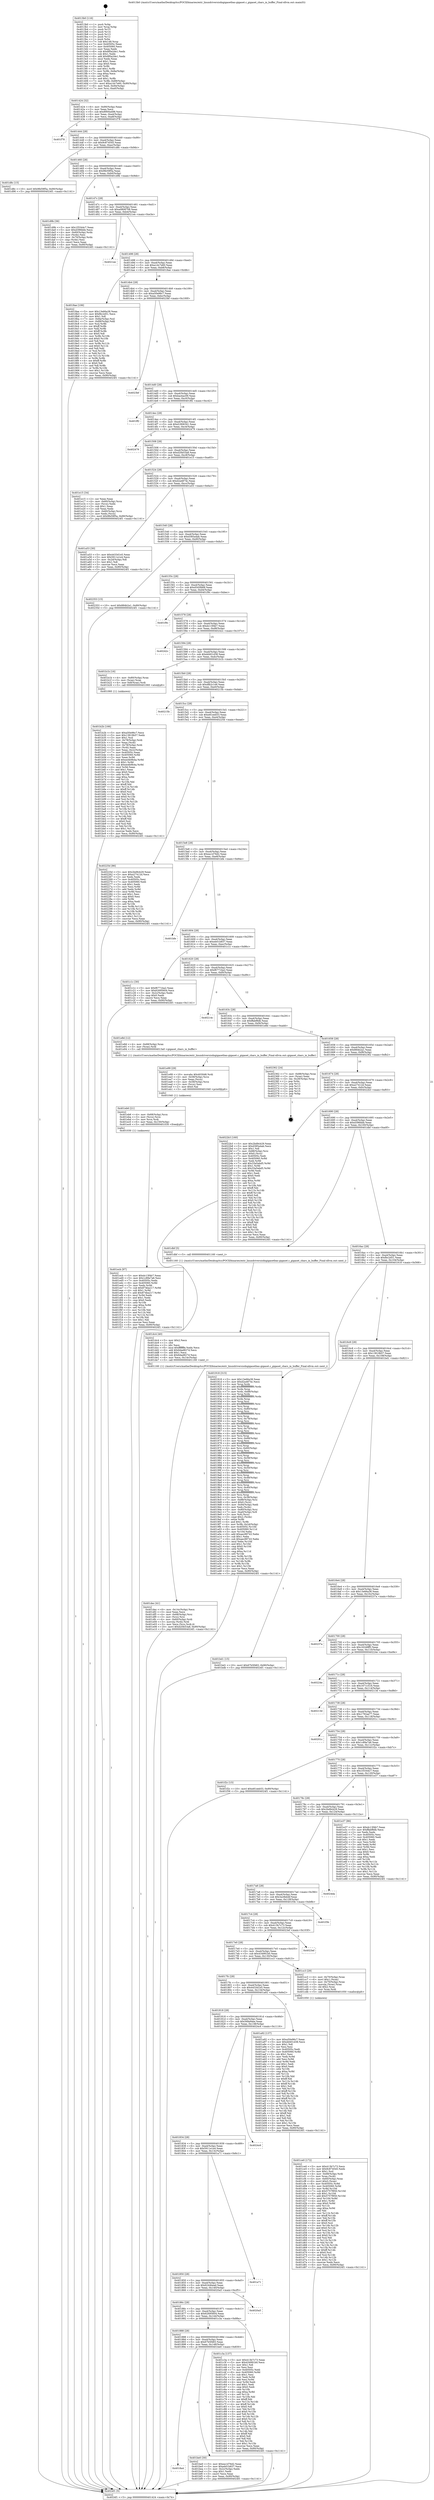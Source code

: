 digraph "0x4013b0" {
  label = "0x4013b0 (/mnt/c/Users/mathe/Desktop/tcc/POCII/binaries/extr_linuxdriversisdngigasetbas-gigaset.c_gigaset_chars_in_buffer_Final-ollvm.out::main(0))"
  labelloc = "t"
  node[shape=record]

  Entry [label="",width=0.3,height=0.3,shape=circle,fillcolor=black,style=filled]
  "0x401424" [label="{
     0x401424 [32]\l
     | [instrs]\l
     &nbsp;&nbsp;0x401424 \<+6\>: mov -0x90(%rbp),%eax\l
     &nbsp;&nbsp;0x40142a \<+2\>: mov %eax,%ecx\l
     &nbsp;&nbsp;0x40142c \<+6\>: sub $0x8900a498,%ecx\l
     &nbsp;&nbsp;0x401432 \<+6\>: mov %eax,-0xa4(%rbp)\l
     &nbsp;&nbsp;0x401438 \<+6\>: mov %ecx,-0xa8(%rbp)\l
     &nbsp;&nbsp;0x40143e \<+6\>: je 0000000000401f78 \<main+0xbc8\>\l
  }"]
  "0x401f78" [label="{
     0x401f78\l
  }", style=dashed]
  "0x401444" [label="{
     0x401444 [28]\l
     | [instrs]\l
     &nbsp;&nbsp;0x401444 \<+5\>: jmp 0000000000401449 \<main+0x99\>\l
     &nbsp;&nbsp;0x401449 \<+6\>: mov -0xa4(%rbp),%eax\l
     &nbsp;&nbsp;0x40144f \<+5\>: sub $0x9c874545,%eax\l
     &nbsp;&nbsp;0x401454 \<+6\>: mov %eax,-0xac(%rbp)\l
     &nbsp;&nbsp;0x40145a \<+6\>: je 0000000000401d8c \<main+0x9dc\>\l
  }"]
  Exit [label="",width=0.3,height=0.3,shape=circle,fillcolor=black,style=filled,peripheries=2]
  "0x401d8c" [label="{
     0x401d8c [15]\l
     | [instrs]\l
     &nbsp;&nbsp;0x401d8c \<+10\>: movl $0x9fe59f5a,-0x90(%rbp)\l
     &nbsp;&nbsp;0x401d96 \<+5\>: jmp 00000000004024f1 \<main+0x1141\>\l
  }"]
  "0x401460" [label="{
     0x401460 [28]\l
     | [instrs]\l
     &nbsp;&nbsp;0x401460 \<+5\>: jmp 0000000000401465 \<main+0xb5\>\l
     &nbsp;&nbsp;0x401465 \<+6\>: mov -0xa4(%rbp),%eax\l
     &nbsp;&nbsp;0x40146b \<+5\>: sub $0x9fe59f5a,%eax\l
     &nbsp;&nbsp;0x401470 \<+6\>: mov %eax,-0xb0(%rbp)\l
     &nbsp;&nbsp;0x401476 \<+6\>: je 0000000000401d9b \<main+0x9eb\>\l
  }"]
  "0x401ecb" [label="{
     0x401ecb [97]\l
     | [instrs]\l
     &nbsp;&nbsp;0x401ecb \<+5\>: mov $0xdc13f4b7,%eax\l
     &nbsp;&nbsp;0x401ed0 \<+5\>: mov $0x1c89a7a6,%esi\l
     &nbsp;&nbsp;0x401ed5 \<+7\>: mov 0x40505c,%edx\l
     &nbsp;&nbsp;0x401edc \<+8\>: mov 0x405060,%r8d\l
     &nbsp;&nbsp;0x401ee4 \<+3\>: mov %edx,%r9d\l
     &nbsp;&nbsp;0x401ee7 \<+7\>: sub $0x874ba217,%r9d\l
     &nbsp;&nbsp;0x401eee \<+4\>: sub $0x1,%r9d\l
     &nbsp;&nbsp;0x401ef2 \<+7\>: add $0x874ba217,%r9d\l
     &nbsp;&nbsp;0x401ef9 \<+4\>: imul %r9d,%edx\l
     &nbsp;&nbsp;0x401efd \<+3\>: and $0x1,%edx\l
     &nbsp;&nbsp;0x401f00 \<+3\>: cmp $0x0,%edx\l
     &nbsp;&nbsp;0x401f03 \<+4\>: sete %r10b\l
     &nbsp;&nbsp;0x401f07 \<+4\>: cmp $0xa,%r8d\l
     &nbsp;&nbsp;0x401f0b \<+4\>: setl %r11b\l
     &nbsp;&nbsp;0x401f0f \<+3\>: mov %r10b,%bl\l
     &nbsp;&nbsp;0x401f12 \<+3\>: and %r11b,%bl\l
     &nbsp;&nbsp;0x401f15 \<+3\>: xor %r11b,%r10b\l
     &nbsp;&nbsp;0x401f18 \<+3\>: or %r10b,%bl\l
     &nbsp;&nbsp;0x401f1b \<+3\>: test $0x1,%bl\l
     &nbsp;&nbsp;0x401f1e \<+3\>: cmovne %esi,%eax\l
     &nbsp;&nbsp;0x401f21 \<+6\>: mov %eax,-0x90(%rbp)\l
     &nbsp;&nbsp;0x401f27 \<+5\>: jmp 00000000004024f1 \<main+0x1141\>\l
  }"]
  "0x401d9b" [label="{
     0x401d9b [36]\l
     | [instrs]\l
     &nbsp;&nbsp;0x401d9b \<+5\>: mov $0x1f3344c7,%eax\l
     &nbsp;&nbsp;0x401da0 \<+5\>: mov $0xd396bbb,%ecx\l
     &nbsp;&nbsp;0x401da5 \<+4\>: mov -0x60(%rbp),%rdx\l
     &nbsp;&nbsp;0x401da9 \<+2\>: mov (%rdx),%esi\l
     &nbsp;&nbsp;0x401dab \<+4\>: mov -0x70(%rbp),%rdx\l
     &nbsp;&nbsp;0x401daf \<+2\>: cmp (%rdx),%esi\l
     &nbsp;&nbsp;0x401db1 \<+3\>: cmovl %ecx,%eax\l
     &nbsp;&nbsp;0x401db4 \<+6\>: mov %eax,-0x90(%rbp)\l
     &nbsp;&nbsp;0x401dba \<+5\>: jmp 00000000004024f1 \<main+0x1141\>\l
  }"]
  "0x40147c" [label="{
     0x40147c [28]\l
     | [instrs]\l
     &nbsp;&nbsp;0x40147c \<+5\>: jmp 0000000000401481 \<main+0xd1\>\l
     &nbsp;&nbsp;0x401481 \<+6\>: mov -0xa4(%rbp),%eax\l
     &nbsp;&nbsp;0x401487 \<+5\>: sub $0xa0808708,%eax\l
     &nbsp;&nbsp;0x40148c \<+6\>: mov %eax,-0xb4(%rbp)\l
     &nbsp;&nbsp;0x401492 \<+6\>: je 00000000004021ee \<main+0xe3e\>\l
  }"]
  "0x401eb6" [label="{
     0x401eb6 [21]\l
     | [instrs]\l
     &nbsp;&nbsp;0x401eb6 \<+4\>: mov -0x68(%rbp),%rcx\l
     &nbsp;&nbsp;0x401eba \<+3\>: mov (%rcx),%rcx\l
     &nbsp;&nbsp;0x401ebd \<+3\>: mov %rcx,%rdi\l
     &nbsp;&nbsp;0x401ec0 \<+6\>: mov %eax,-0x150(%rbp)\l
     &nbsp;&nbsp;0x401ec6 \<+5\>: call 0000000000401030 \<free@plt\>\l
     | [calls]\l
     &nbsp;&nbsp;0x401030 \{1\} (unknown)\l
  }"]
  "0x4021ee" [label="{
     0x4021ee\l
  }", style=dashed]
  "0x401498" [label="{
     0x401498 [28]\l
     | [instrs]\l
     &nbsp;&nbsp;0x401498 \<+5\>: jmp 000000000040149d \<main+0xed\>\l
     &nbsp;&nbsp;0x40149d \<+6\>: mov -0xa4(%rbp),%eax\l
     &nbsp;&nbsp;0x4014a3 \<+5\>: sub $0xa1dc7e60,%eax\l
     &nbsp;&nbsp;0x4014a8 \<+6\>: mov %eax,-0xb8(%rbp)\l
     &nbsp;&nbsp;0x4014ae \<+6\>: je 00000000004018ae \<main+0x4fe\>\l
  }"]
  "0x401e99" [label="{
     0x401e99 [29]\l
     | [instrs]\l
     &nbsp;&nbsp;0x401e99 \<+10\>: movabs $0x4030d6,%rdi\l
     &nbsp;&nbsp;0x401ea3 \<+4\>: mov -0x58(%rbp),%rcx\l
     &nbsp;&nbsp;0x401ea7 \<+2\>: mov %eax,(%rcx)\l
     &nbsp;&nbsp;0x401ea9 \<+4\>: mov -0x58(%rbp),%rcx\l
     &nbsp;&nbsp;0x401ead \<+2\>: mov (%rcx),%esi\l
     &nbsp;&nbsp;0x401eaf \<+2\>: mov $0x0,%al\l
     &nbsp;&nbsp;0x401eb1 \<+5\>: call 0000000000401040 \<printf@plt\>\l
     | [calls]\l
     &nbsp;&nbsp;0x401040 \{1\} (unknown)\l
  }"]
  "0x4018ae" [label="{
     0x4018ae [106]\l
     | [instrs]\l
     &nbsp;&nbsp;0x4018ae \<+5\>: mov $0x13e66a38,%eax\l
     &nbsp;&nbsp;0x4018b3 \<+5\>: mov $0xfbc2d51,%ecx\l
     &nbsp;&nbsp;0x4018b8 \<+2\>: mov $0x1,%dl\l
     &nbsp;&nbsp;0x4018ba \<+7\>: mov -0x8a(%rbp),%sil\l
     &nbsp;&nbsp;0x4018c1 \<+7\>: mov -0x89(%rbp),%dil\l
     &nbsp;&nbsp;0x4018c8 \<+3\>: mov %sil,%r8b\l
     &nbsp;&nbsp;0x4018cb \<+4\>: xor $0xff,%r8b\l
     &nbsp;&nbsp;0x4018cf \<+3\>: mov %dil,%r9b\l
     &nbsp;&nbsp;0x4018d2 \<+4\>: xor $0xff,%r9b\l
     &nbsp;&nbsp;0x4018d6 \<+3\>: xor $0x0,%dl\l
     &nbsp;&nbsp;0x4018d9 \<+3\>: mov %r8b,%r10b\l
     &nbsp;&nbsp;0x4018dc \<+4\>: and $0x0,%r10b\l
     &nbsp;&nbsp;0x4018e0 \<+3\>: and %dl,%sil\l
     &nbsp;&nbsp;0x4018e3 \<+3\>: mov %r9b,%r11b\l
     &nbsp;&nbsp;0x4018e6 \<+4\>: and $0x0,%r11b\l
     &nbsp;&nbsp;0x4018ea \<+3\>: and %dl,%dil\l
     &nbsp;&nbsp;0x4018ed \<+3\>: or %sil,%r10b\l
     &nbsp;&nbsp;0x4018f0 \<+3\>: or %dil,%r11b\l
     &nbsp;&nbsp;0x4018f3 \<+3\>: xor %r11b,%r10b\l
     &nbsp;&nbsp;0x4018f6 \<+3\>: or %r9b,%r8b\l
     &nbsp;&nbsp;0x4018f9 \<+4\>: xor $0xff,%r8b\l
     &nbsp;&nbsp;0x4018fd \<+3\>: or $0x0,%dl\l
     &nbsp;&nbsp;0x401900 \<+3\>: and %dl,%r8b\l
     &nbsp;&nbsp;0x401903 \<+3\>: or %r8b,%r10b\l
     &nbsp;&nbsp;0x401906 \<+4\>: test $0x1,%r10b\l
     &nbsp;&nbsp;0x40190a \<+3\>: cmovne %ecx,%eax\l
     &nbsp;&nbsp;0x40190d \<+6\>: mov %eax,-0x90(%rbp)\l
     &nbsp;&nbsp;0x401913 \<+5\>: jmp 00000000004024f1 \<main+0x1141\>\l
  }"]
  "0x4014b4" [label="{
     0x4014b4 [28]\l
     | [instrs]\l
     &nbsp;&nbsp;0x4014b4 \<+5\>: jmp 00000000004014b9 \<main+0x109\>\l
     &nbsp;&nbsp;0x4014b9 \<+6\>: mov -0xa4(%rbp),%eax\l
     &nbsp;&nbsp;0x4014bf \<+5\>: sub $0xa50e96c7,%eax\l
     &nbsp;&nbsp;0x4014c4 \<+6\>: mov %eax,-0xbc(%rbp)\l
     &nbsp;&nbsp;0x4014ca \<+6\>: je 00000000004023bf \<main+0x100f\>\l
  }"]
  "0x4024f1" [label="{
     0x4024f1 [5]\l
     | [instrs]\l
     &nbsp;&nbsp;0x4024f1 \<+5\>: jmp 0000000000401424 \<main+0x74\>\l
  }"]
  "0x4013b0" [label="{
     0x4013b0 [116]\l
     | [instrs]\l
     &nbsp;&nbsp;0x4013b0 \<+1\>: push %rbp\l
     &nbsp;&nbsp;0x4013b1 \<+3\>: mov %rsp,%rbp\l
     &nbsp;&nbsp;0x4013b4 \<+2\>: push %r15\l
     &nbsp;&nbsp;0x4013b6 \<+2\>: push %r14\l
     &nbsp;&nbsp;0x4013b8 \<+2\>: push %r13\l
     &nbsp;&nbsp;0x4013ba \<+2\>: push %r12\l
     &nbsp;&nbsp;0x4013bc \<+1\>: push %rbx\l
     &nbsp;&nbsp;0x4013bd \<+7\>: sub $0x148,%rsp\l
     &nbsp;&nbsp;0x4013c4 \<+7\>: mov 0x40505c,%eax\l
     &nbsp;&nbsp;0x4013cb \<+7\>: mov 0x405060,%ecx\l
     &nbsp;&nbsp;0x4013d2 \<+2\>: mov %eax,%edx\l
     &nbsp;&nbsp;0x4013d4 \<+6\>: sub $0x8f0a2de1,%edx\l
     &nbsp;&nbsp;0x4013da \<+3\>: sub $0x1,%edx\l
     &nbsp;&nbsp;0x4013dd \<+6\>: add $0x8f0a2de1,%edx\l
     &nbsp;&nbsp;0x4013e3 \<+3\>: imul %edx,%eax\l
     &nbsp;&nbsp;0x4013e6 \<+3\>: and $0x1,%eax\l
     &nbsp;&nbsp;0x4013e9 \<+3\>: cmp $0x0,%eax\l
     &nbsp;&nbsp;0x4013ec \<+4\>: sete %r8b\l
     &nbsp;&nbsp;0x4013f0 \<+4\>: and $0x1,%r8b\l
     &nbsp;&nbsp;0x4013f4 \<+7\>: mov %r8b,-0x8a(%rbp)\l
     &nbsp;&nbsp;0x4013fb \<+3\>: cmp $0xa,%ecx\l
     &nbsp;&nbsp;0x4013fe \<+4\>: setl %r8b\l
     &nbsp;&nbsp;0x401402 \<+4\>: and $0x1,%r8b\l
     &nbsp;&nbsp;0x401406 \<+7\>: mov %r8b,-0x89(%rbp)\l
     &nbsp;&nbsp;0x40140d \<+10\>: movl $0xa1dc7e60,-0x90(%rbp)\l
     &nbsp;&nbsp;0x401417 \<+6\>: mov %edi,-0x94(%rbp)\l
     &nbsp;&nbsp;0x40141d \<+7\>: mov %rsi,-0xa0(%rbp)\l
  }"]
  "0x401dec" [label="{
     0x401dec [41]\l
     | [instrs]\l
     &nbsp;&nbsp;0x401dec \<+6\>: mov -0x14c(%rbp),%ecx\l
     &nbsp;&nbsp;0x401df2 \<+3\>: imul %eax,%ecx\l
     &nbsp;&nbsp;0x401df5 \<+4\>: mov -0x68(%rbp),%rsi\l
     &nbsp;&nbsp;0x401df9 \<+3\>: mov (%rsi),%rsi\l
     &nbsp;&nbsp;0x401dfc \<+4\>: mov -0x60(%rbp),%rdi\l
     &nbsp;&nbsp;0x401e00 \<+3\>: movslq (%rdi),%rdi\l
     &nbsp;&nbsp;0x401e03 \<+3\>: mov %ecx,(%rsi,%rdi,4)\l
     &nbsp;&nbsp;0x401e06 \<+10\>: movl $0xd20b53a8,-0x90(%rbp)\l
     &nbsp;&nbsp;0x401e10 \<+5\>: jmp 00000000004024f1 \<main+0x1141\>\l
  }"]
  "0x4023bf" [label="{
     0x4023bf\l
  }", style=dashed]
  "0x4014d0" [label="{
     0x4014d0 [28]\l
     | [instrs]\l
     &nbsp;&nbsp;0x4014d0 \<+5\>: jmp 00000000004014d5 \<main+0x125\>\l
     &nbsp;&nbsp;0x4014d5 \<+6\>: mov -0xa4(%rbp),%eax\l
     &nbsp;&nbsp;0x4014db \<+5\>: sub $0xbacbac09,%eax\l
     &nbsp;&nbsp;0x4014e0 \<+6\>: mov %eax,-0xc0(%rbp)\l
     &nbsp;&nbsp;0x4014e6 \<+6\>: je 0000000000401ff2 \<main+0xc42\>\l
  }"]
  "0x401dc4" [label="{
     0x401dc4 [40]\l
     | [instrs]\l
     &nbsp;&nbsp;0x401dc4 \<+5\>: mov $0x2,%ecx\l
     &nbsp;&nbsp;0x401dc9 \<+1\>: cltd\l
     &nbsp;&nbsp;0x401dca \<+2\>: idiv %ecx\l
     &nbsp;&nbsp;0x401dcc \<+6\>: imul $0xfffffffe,%edx,%ecx\l
     &nbsp;&nbsp;0x401dd2 \<+6\>: add $0x6dad827d,%ecx\l
     &nbsp;&nbsp;0x401dd8 \<+3\>: add $0x1,%ecx\l
     &nbsp;&nbsp;0x401ddb \<+6\>: sub $0x6dad827d,%ecx\l
     &nbsp;&nbsp;0x401de1 \<+6\>: mov %ecx,-0x14c(%rbp)\l
     &nbsp;&nbsp;0x401de7 \<+5\>: call 0000000000401160 \<next_i\>\l
     | [calls]\l
     &nbsp;&nbsp;0x401160 \{1\} (/mnt/c/Users/mathe/Desktop/tcc/POCII/binaries/extr_linuxdriversisdngigasetbas-gigaset.c_gigaset_chars_in_buffer_Final-ollvm.out::next_i)\l
  }"]
  "0x401ff2" [label="{
     0x401ff2\l
  }", style=dashed]
  "0x4014ec" [label="{
     0x4014ec [28]\l
     | [instrs]\l
     &nbsp;&nbsp;0x4014ec \<+5\>: jmp 00000000004014f1 \<main+0x141\>\l
     &nbsp;&nbsp;0x4014f1 \<+6\>: mov -0xa4(%rbp),%eax\l
     &nbsp;&nbsp;0x4014f7 \<+5\>: sub $0xd1806341,%eax\l
     &nbsp;&nbsp;0x4014fc \<+6\>: mov %eax,-0xc4(%rbp)\l
     &nbsp;&nbsp;0x401502 \<+6\>: je 0000000000402479 \<main+0x10c9\>\l
  }"]
  "0x401ce0" [label="{
     0x401ce0 [172]\l
     | [instrs]\l
     &nbsp;&nbsp;0x401ce0 \<+5\>: mov $0x413b7c73,%ecx\l
     &nbsp;&nbsp;0x401ce5 \<+5\>: mov $0x9c874545,%edx\l
     &nbsp;&nbsp;0x401cea \<+3\>: mov $0x1,%sil\l
     &nbsp;&nbsp;0x401ced \<+4\>: mov -0x68(%rbp),%rdi\l
     &nbsp;&nbsp;0x401cf1 \<+3\>: mov %rax,(%rdi)\l
     &nbsp;&nbsp;0x401cf4 \<+4\>: mov -0x60(%rbp),%rax\l
     &nbsp;&nbsp;0x401cf8 \<+6\>: movl $0x0,(%rax)\l
     &nbsp;&nbsp;0x401cfe \<+8\>: mov 0x40505c,%r8d\l
     &nbsp;&nbsp;0x401d06 \<+8\>: mov 0x405060,%r9d\l
     &nbsp;&nbsp;0x401d0e \<+3\>: mov %r8d,%r10d\l
     &nbsp;&nbsp;0x401d11 \<+7\>: sub $0x5757f950,%r10d\l
     &nbsp;&nbsp;0x401d18 \<+4\>: sub $0x1,%r10d\l
     &nbsp;&nbsp;0x401d1c \<+7\>: add $0x5757f950,%r10d\l
     &nbsp;&nbsp;0x401d23 \<+4\>: imul %r10d,%r8d\l
     &nbsp;&nbsp;0x401d27 \<+4\>: and $0x1,%r8d\l
     &nbsp;&nbsp;0x401d2b \<+4\>: cmp $0x0,%r8d\l
     &nbsp;&nbsp;0x401d2f \<+4\>: sete %r11b\l
     &nbsp;&nbsp;0x401d33 \<+4\>: cmp $0xa,%r9d\l
     &nbsp;&nbsp;0x401d37 \<+3\>: setl %bl\l
     &nbsp;&nbsp;0x401d3a \<+3\>: mov %r11b,%r14b\l
     &nbsp;&nbsp;0x401d3d \<+4\>: xor $0xff,%r14b\l
     &nbsp;&nbsp;0x401d41 \<+3\>: mov %bl,%r15b\l
     &nbsp;&nbsp;0x401d44 \<+4\>: xor $0xff,%r15b\l
     &nbsp;&nbsp;0x401d48 \<+4\>: xor $0x0,%sil\l
     &nbsp;&nbsp;0x401d4c \<+3\>: mov %r14b,%r12b\l
     &nbsp;&nbsp;0x401d4f \<+4\>: and $0x0,%r12b\l
     &nbsp;&nbsp;0x401d53 \<+3\>: and %sil,%r11b\l
     &nbsp;&nbsp;0x401d56 \<+3\>: mov %r15b,%r13b\l
     &nbsp;&nbsp;0x401d59 \<+4\>: and $0x0,%r13b\l
     &nbsp;&nbsp;0x401d5d \<+3\>: and %sil,%bl\l
     &nbsp;&nbsp;0x401d60 \<+3\>: or %r11b,%r12b\l
     &nbsp;&nbsp;0x401d63 \<+3\>: or %bl,%r13b\l
     &nbsp;&nbsp;0x401d66 \<+3\>: xor %r13b,%r12b\l
     &nbsp;&nbsp;0x401d69 \<+3\>: or %r15b,%r14b\l
     &nbsp;&nbsp;0x401d6c \<+4\>: xor $0xff,%r14b\l
     &nbsp;&nbsp;0x401d70 \<+4\>: or $0x0,%sil\l
     &nbsp;&nbsp;0x401d74 \<+3\>: and %sil,%r14b\l
     &nbsp;&nbsp;0x401d77 \<+3\>: or %r14b,%r12b\l
     &nbsp;&nbsp;0x401d7a \<+4\>: test $0x1,%r12b\l
     &nbsp;&nbsp;0x401d7e \<+3\>: cmovne %edx,%ecx\l
     &nbsp;&nbsp;0x401d81 \<+6\>: mov %ecx,-0x90(%rbp)\l
     &nbsp;&nbsp;0x401d87 \<+5\>: jmp 00000000004024f1 \<main+0x1141\>\l
  }"]
  "0x402479" [label="{
     0x402479\l
  }", style=dashed]
  "0x401508" [label="{
     0x401508 [28]\l
     | [instrs]\l
     &nbsp;&nbsp;0x401508 \<+5\>: jmp 000000000040150d \<main+0x15d\>\l
     &nbsp;&nbsp;0x40150d \<+6\>: mov -0xa4(%rbp),%eax\l
     &nbsp;&nbsp;0x401513 \<+5\>: sub $0xd20b53a8,%eax\l
     &nbsp;&nbsp;0x401518 \<+6\>: mov %eax,-0xc8(%rbp)\l
     &nbsp;&nbsp;0x40151e \<+6\>: je 0000000000401e15 \<main+0xa65\>\l
  }"]
  "0x4018a4" [label="{
     0x4018a4\l
  }", style=dashed]
  "0x401e15" [label="{
     0x401e15 [34]\l
     | [instrs]\l
     &nbsp;&nbsp;0x401e15 \<+2\>: xor %eax,%eax\l
     &nbsp;&nbsp;0x401e17 \<+4\>: mov -0x60(%rbp),%rcx\l
     &nbsp;&nbsp;0x401e1b \<+2\>: mov (%rcx),%edx\l
     &nbsp;&nbsp;0x401e1d \<+3\>: sub $0x1,%eax\l
     &nbsp;&nbsp;0x401e20 \<+2\>: sub %eax,%edx\l
     &nbsp;&nbsp;0x401e22 \<+4\>: mov -0x60(%rbp),%rcx\l
     &nbsp;&nbsp;0x401e26 \<+2\>: mov %edx,(%rcx)\l
     &nbsp;&nbsp;0x401e28 \<+10\>: movl $0x9fe59f5a,-0x90(%rbp)\l
     &nbsp;&nbsp;0x401e32 \<+5\>: jmp 00000000004024f1 \<main+0x1141\>\l
  }"]
  "0x401524" [label="{
     0x401524 [28]\l
     | [instrs]\l
     &nbsp;&nbsp;0x401524 \<+5\>: jmp 0000000000401529 \<main+0x179\>\l
     &nbsp;&nbsp;0x401529 \<+6\>: mov -0xa4(%rbp),%eax\l
     &nbsp;&nbsp;0x40152f \<+5\>: sub $0xd2a4874c,%eax\l
     &nbsp;&nbsp;0x401534 \<+6\>: mov %eax,-0xcc(%rbp)\l
     &nbsp;&nbsp;0x40153a \<+6\>: je 0000000000401a53 \<main+0x6a3\>\l
  }"]
  "0x401be0" [label="{
     0x401be0 [30]\l
     | [instrs]\l
     &nbsp;&nbsp;0x401be0 \<+5\>: mov $0xea1d76d2,%eax\l
     &nbsp;&nbsp;0x401be5 \<+5\>: mov $0xeb01b837,%ecx\l
     &nbsp;&nbsp;0x401bea \<+3\>: mov -0x2c(%rbp),%edx\l
     &nbsp;&nbsp;0x401bed \<+3\>: cmp $0x1,%edx\l
     &nbsp;&nbsp;0x401bf0 \<+3\>: cmovl %ecx,%eax\l
     &nbsp;&nbsp;0x401bf3 \<+6\>: mov %eax,-0x90(%rbp)\l
     &nbsp;&nbsp;0x401bf9 \<+5\>: jmp 00000000004024f1 \<main+0x1141\>\l
  }"]
  "0x401a53" [label="{
     0x401a53 [30]\l
     | [instrs]\l
     &nbsp;&nbsp;0x401a53 \<+5\>: mov $0x4433d1e5,%eax\l
     &nbsp;&nbsp;0x401a58 \<+5\>: mov $0x5911e1e4,%ecx\l
     &nbsp;&nbsp;0x401a5d \<+3\>: mov -0x2d(%rbp),%dl\l
     &nbsp;&nbsp;0x401a60 \<+3\>: test $0x1,%dl\l
     &nbsp;&nbsp;0x401a63 \<+3\>: cmovne %ecx,%eax\l
     &nbsp;&nbsp;0x401a66 \<+6\>: mov %eax,-0x90(%rbp)\l
     &nbsp;&nbsp;0x401a6c \<+5\>: jmp 00000000004024f1 \<main+0x1141\>\l
  }"]
  "0x401540" [label="{
     0x401540 [28]\l
     | [instrs]\l
     &nbsp;&nbsp;0x401540 \<+5\>: jmp 0000000000401545 \<main+0x195\>\l
     &nbsp;&nbsp;0x401545 \<+6\>: mov -0xa4(%rbp),%eax\l
     &nbsp;&nbsp;0x40154b \<+5\>: sub $0xd385a4ab,%eax\l
     &nbsp;&nbsp;0x401550 \<+6\>: mov %eax,-0xd0(%rbp)\l
     &nbsp;&nbsp;0x401556 \<+6\>: je 0000000000402353 \<main+0xfa3\>\l
  }"]
  "0x401888" [label="{
     0x401888 [28]\l
     | [instrs]\l
     &nbsp;&nbsp;0x401888 \<+5\>: jmp 000000000040188d \<main+0x4dd\>\l
     &nbsp;&nbsp;0x40188d \<+6\>: mov -0xa4(%rbp),%eax\l
     &nbsp;&nbsp;0x401893 \<+5\>: sub $0x67b5f483,%eax\l
     &nbsp;&nbsp;0x401898 \<+6\>: mov %eax,-0x148(%rbp)\l
     &nbsp;&nbsp;0x40189e \<+6\>: je 0000000000401be0 \<main+0x830\>\l
  }"]
  "0x402353" [label="{
     0x402353 [15]\l
     | [instrs]\l
     &nbsp;&nbsp;0x402353 \<+10\>: movl $0x884b2a1,-0x90(%rbp)\l
     &nbsp;&nbsp;0x40235d \<+5\>: jmp 00000000004024f1 \<main+0x1141\>\l
  }"]
  "0x40155c" [label="{
     0x40155c [28]\l
     | [instrs]\l
     &nbsp;&nbsp;0x40155c \<+5\>: jmp 0000000000401561 \<main+0x1b1\>\l
     &nbsp;&nbsp;0x401561 \<+6\>: mov -0xa4(%rbp),%eax\l
     &nbsp;&nbsp;0x401567 \<+5\>: sub $0xd545fb68,%eax\l
     &nbsp;&nbsp;0x40156c \<+6\>: mov %eax,-0xd4(%rbp)\l
     &nbsp;&nbsp;0x401572 \<+6\>: je 0000000000401f9c \<main+0xbec\>\l
  }"]
  "0x401c3a" [label="{
     0x401c3a [137]\l
     | [instrs]\l
     &nbsp;&nbsp;0x401c3a \<+5\>: mov $0x413b7c73,%eax\l
     &nbsp;&nbsp;0x401c3f \<+5\>: mov $0x434991b0,%ecx\l
     &nbsp;&nbsp;0x401c44 \<+2\>: mov $0x1,%dl\l
     &nbsp;&nbsp;0x401c46 \<+2\>: xor %esi,%esi\l
     &nbsp;&nbsp;0x401c48 \<+7\>: mov 0x40505c,%edi\l
     &nbsp;&nbsp;0x401c4f \<+8\>: mov 0x405060,%r8d\l
     &nbsp;&nbsp;0x401c57 \<+3\>: sub $0x1,%esi\l
     &nbsp;&nbsp;0x401c5a \<+3\>: mov %edi,%r9d\l
     &nbsp;&nbsp;0x401c5d \<+3\>: add %esi,%r9d\l
     &nbsp;&nbsp;0x401c60 \<+4\>: imul %r9d,%edi\l
     &nbsp;&nbsp;0x401c64 \<+3\>: and $0x1,%edi\l
     &nbsp;&nbsp;0x401c67 \<+3\>: cmp $0x0,%edi\l
     &nbsp;&nbsp;0x401c6a \<+4\>: sete %r10b\l
     &nbsp;&nbsp;0x401c6e \<+4\>: cmp $0xa,%r8d\l
     &nbsp;&nbsp;0x401c72 \<+4\>: setl %r11b\l
     &nbsp;&nbsp;0x401c76 \<+3\>: mov %r10b,%bl\l
     &nbsp;&nbsp;0x401c79 \<+3\>: xor $0xff,%bl\l
     &nbsp;&nbsp;0x401c7c \<+3\>: mov %r11b,%r14b\l
     &nbsp;&nbsp;0x401c7f \<+4\>: xor $0xff,%r14b\l
     &nbsp;&nbsp;0x401c83 \<+3\>: xor $0x0,%dl\l
     &nbsp;&nbsp;0x401c86 \<+3\>: mov %bl,%r15b\l
     &nbsp;&nbsp;0x401c89 \<+4\>: and $0x0,%r15b\l
     &nbsp;&nbsp;0x401c8d \<+3\>: and %dl,%r10b\l
     &nbsp;&nbsp;0x401c90 \<+3\>: mov %r14b,%r12b\l
     &nbsp;&nbsp;0x401c93 \<+4\>: and $0x0,%r12b\l
     &nbsp;&nbsp;0x401c97 \<+3\>: and %dl,%r11b\l
     &nbsp;&nbsp;0x401c9a \<+3\>: or %r10b,%r15b\l
     &nbsp;&nbsp;0x401c9d \<+3\>: or %r11b,%r12b\l
     &nbsp;&nbsp;0x401ca0 \<+3\>: xor %r12b,%r15b\l
     &nbsp;&nbsp;0x401ca3 \<+3\>: or %r14b,%bl\l
     &nbsp;&nbsp;0x401ca6 \<+3\>: xor $0xff,%bl\l
     &nbsp;&nbsp;0x401ca9 \<+3\>: or $0x0,%dl\l
     &nbsp;&nbsp;0x401cac \<+2\>: and %dl,%bl\l
     &nbsp;&nbsp;0x401cae \<+3\>: or %bl,%r15b\l
     &nbsp;&nbsp;0x401cb1 \<+4\>: test $0x1,%r15b\l
     &nbsp;&nbsp;0x401cb5 \<+3\>: cmovne %ecx,%eax\l
     &nbsp;&nbsp;0x401cb8 \<+6\>: mov %eax,-0x90(%rbp)\l
     &nbsp;&nbsp;0x401cbe \<+5\>: jmp 00000000004024f1 \<main+0x1141\>\l
  }"]
  "0x401f9c" [label="{
     0x401f9c\l
  }", style=dashed]
  "0x401578" [label="{
     0x401578 [28]\l
     | [instrs]\l
     &nbsp;&nbsp;0x401578 \<+5\>: jmp 000000000040157d \<main+0x1cd\>\l
     &nbsp;&nbsp;0x40157d \<+6\>: mov -0xa4(%rbp),%eax\l
     &nbsp;&nbsp;0x401583 \<+5\>: sub $0xdc13f4b7,%eax\l
     &nbsp;&nbsp;0x401588 \<+6\>: mov %eax,-0xd8(%rbp)\l
     &nbsp;&nbsp;0x40158e \<+6\>: je 000000000040242c \<main+0x107c\>\l
  }"]
  "0x40186c" [label="{
     0x40186c [28]\l
     | [instrs]\l
     &nbsp;&nbsp;0x40186c \<+5\>: jmp 0000000000401871 \<main+0x4c1\>\l
     &nbsp;&nbsp;0x401871 \<+6\>: mov -0xa4(%rbp),%eax\l
     &nbsp;&nbsp;0x401877 \<+5\>: sub $0x62695604,%eax\l
     &nbsp;&nbsp;0x40187c \<+6\>: mov %eax,-0x144(%rbp)\l
     &nbsp;&nbsp;0x401882 \<+6\>: je 0000000000401c3a \<main+0x88a\>\l
  }"]
  "0x40242c" [label="{
     0x40242c\l
  }", style=dashed]
  "0x401594" [label="{
     0x401594 [28]\l
     | [instrs]\l
     &nbsp;&nbsp;0x401594 \<+5\>: jmp 0000000000401599 \<main+0x1e9\>\l
     &nbsp;&nbsp;0x401599 \<+6\>: mov -0xa4(%rbp),%eax\l
     &nbsp;&nbsp;0x40159f \<+5\>: sub $0xdd401d38,%eax\l
     &nbsp;&nbsp;0x4015a4 \<+6\>: mov %eax,-0xdc(%rbp)\l
     &nbsp;&nbsp;0x4015aa \<+6\>: je 0000000000401b1b \<main+0x76b\>\l
  }"]
  "0x4020a5" [label="{
     0x4020a5\l
  }", style=dashed]
  "0x401b1b" [label="{
     0x401b1b [16]\l
     | [instrs]\l
     &nbsp;&nbsp;0x401b1b \<+4\>: mov -0x80(%rbp),%rax\l
     &nbsp;&nbsp;0x401b1f \<+3\>: mov (%rax),%rax\l
     &nbsp;&nbsp;0x401b22 \<+4\>: mov 0x8(%rax),%rdi\l
     &nbsp;&nbsp;0x401b26 \<+5\>: call 0000000000401060 \<atoi@plt\>\l
     | [calls]\l
     &nbsp;&nbsp;0x401060 \{1\} (unknown)\l
  }"]
  "0x4015b0" [label="{
     0x4015b0 [28]\l
     | [instrs]\l
     &nbsp;&nbsp;0x4015b0 \<+5\>: jmp 00000000004015b5 \<main+0x205\>\l
     &nbsp;&nbsp;0x4015b5 \<+6\>: mov -0xa4(%rbp),%eax\l
     &nbsp;&nbsp;0x4015bb \<+5\>: sub $0xdfb2c1e6,%eax\l
     &nbsp;&nbsp;0x4015c0 \<+6\>: mov %eax,-0xe0(%rbp)\l
     &nbsp;&nbsp;0x4015c6 \<+6\>: je 000000000040215b \<main+0xdab\>\l
  }"]
  "0x401850" [label="{
     0x401850 [28]\l
     | [instrs]\l
     &nbsp;&nbsp;0x401850 \<+5\>: jmp 0000000000401855 \<main+0x4a5\>\l
     &nbsp;&nbsp;0x401855 \<+6\>: mov -0xa4(%rbp),%eax\l
     &nbsp;&nbsp;0x40185b \<+5\>: sub $0x6244bead,%eax\l
     &nbsp;&nbsp;0x401860 \<+6\>: mov %eax,-0x140(%rbp)\l
     &nbsp;&nbsp;0x401866 \<+6\>: je 00000000004020a5 \<main+0xcf5\>\l
  }"]
  "0x40215b" [label="{
     0x40215b\l
  }", style=dashed]
  "0x4015cc" [label="{
     0x4015cc [28]\l
     | [instrs]\l
     &nbsp;&nbsp;0x4015cc \<+5\>: jmp 00000000004015d1 \<main+0x221\>\l
     &nbsp;&nbsp;0x4015d1 \<+6\>: mov -0xa4(%rbp),%eax\l
     &nbsp;&nbsp;0x4015d7 \<+5\>: sub $0xe81eeb53,%eax\l
     &nbsp;&nbsp;0x4015dc \<+6\>: mov %eax,-0xe4(%rbp)\l
     &nbsp;&nbsp;0x4015e2 \<+6\>: je 000000000040225d \<main+0xead\>\l
  }"]
  "0x401a71" [label="{
     0x401a71\l
  }", style=dashed]
  "0x40225d" [label="{
     0x40225d [86]\l
     | [instrs]\l
     &nbsp;&nbsp;0x40225d \<+5\>: mov $0x2bd9cb29,%eax\l
     &nbsp;&nbsp;0x402262 \<+5\>: mov $0xa27412d,%ecx\l
     &nbsp;&nbsp;0x402267 \<+2\>: xor %edx,%edx\l
     &nbsp;&nbsp;0x402269 \<+7\>: mov 0x40505c,%esi\l
     &nbsp;&nbsp;0x402270 \<+7\>: mov 0x405060,%edi\l
     &nbsp;&nbsp;0x402277 \<+3\>: sub $0x1,%edx\l
     &nbsp;&nbsp;0x40227a \<+3\>: mov %esi,%r8d\l
     &nbsp;&nbsp;0x40227d \<+3\>: add %edx,%r8d\l
     &nbsp;&nbsp;0x402280 \<+4\>: imul %r8d,%esi\l
     &nbsp;&nbsp;0x402284 \<+3\>: and $0x1,%esi\l
     &nbsp;&nbsp;0x402287 \<+3\>: cmp $0x0,%esi\l
     &nbsp;&nbsp;0x40228a \<+4\>: sete %r9b\l
     &nbsp;&nbsp;0x40228e \<+3\>: cmp $0xa,%edi\l
     &nbsp;&nbsp;0x402291 \<+4\>: setl %r10b\l
     &nbsp;&nbsp;0x402295 \<+3\>: mov %r9b,%r11b\l
     &nbsp;&nbsp;0x402298 \<+3\>: and %r10b,%r11b\l
     &nbsp;&nbsp;0x40229b \<+3\>: xor %r10b,%r9b\l
     &nbsp;&nbsp;0x40229e \<+3\>: or %r9b,%r11b\l
     &nbsp;&nbsp;0x4022a1 \<+4\>: test $0x1,%r11b\l
     &nbsp;&nbsp;0x4022a5 \<+3\>: cmovne %ecx,%eax\l
     &nbsp;&nbsp;0x4022a8 \<+6\>: mov %eax,-0x90(%rbp)\l
     &nbsp;&nbsp;0x4022ae \<+5\>: jmp 00000000004024f1 \<main+0x1141\>\l
  }"]
  "0x4015e8" [label="{
     0x4015e8 [28]\l
     | [instrs]\l
     &nbsp;&nbsp;0x4015e8 \<+5\>: jmp 00000000004015ed \<main+0x23d\>\l
     &nbsp;&nbsp;0x4015ed \<+6\>: mov -0xa4(%rbp),%eax\l
     &nbsp;&nbsp;0x4015f3 \<+5\>: sub $0xea1d76d2,%eax\l
     &nbsp;&nbsp;0x4015f8 \<+6\>: mov %eax,-0xe8(%rbp)\l
     &nbsp;&nbsp;0x4015fe \<+6\>: je 0000000000401bfe \<main+0x84e\>\l
  }"]
  "0x401834" [label="{
     0x401834 [28]\l
     | [instrs]\l
     &nbsp;&nbsp;0x401834 \<+5\>: jmp 0000000000401839 \<main+0x489\>\l
     &nbsp;&nbsp;0x401839 \<+6\>: mov -0xa4(%rbp),%eax\l
     &nbsp;&nbsp;0x40183f \<+5\>: sub $0x5911e1e4,%eax\l
     &nbsp;&nbsp;0x401844 \<+6\>: mov %eax,-0x13c(%rbp)\l
     &nbsp;&nbsp;0x40184a \<+6\>: je 0000000000401a71 \<main+0x6c1\>\l
  }"]
  "0x401bfe" [label="{
     0x401bfe\l
  }", style=dashed]
  "0x401604" [label="{
     0x401604 [28]\l
     | [instrs]\l
     &nbsp;&nbsp;0x401604 \<+5\>: jmp 0000000000401609 \<main+0x259\>\l
     &nbsp;&nbsp;0x401609 \<+6\>: mov -0xa4(%rbp),%eax\l
     &nbsp;&nbsp;0x40160f \<+5\>: sub $0xeb01b837,%eax\l
     &nbsp;&nbsp;0x401614 \<+6\>: mov %eax,-0xec(%rbp)\l
     &nbsp;&nbsp;0x40161a \<+6\>: je 0000000000401c1c \<main+0x86c\>\l
  }"]
  "0x4024c6" [label="{
     0x4024c6\l
  }", style=dashed]
  "0x401c1c" [label="{
     0x401c1c [30]\l
     | [instrs]\l
     &nbsp;&nbsp;0x401c1c \<+5\>: mov $0xf6771ba2,%eax\l
     &nbsp;&nbsp;0x401c21 \<+5\>: mov $0x62695604,%ecx\l
     &nbsp;&nbsp;0x401c26 \<+3\>: mov -0x2c(%rbp),%edx\l
     &nbsp;&nbsp;0x401c29 \<+3\>: cmp $0x0,%edx\l
     &nbsp;&nbsp;0x401c2c \<+3\>: cmove %ecx,%eax\l
     &nbsp;&nbsp;0x401c2f \<+6\>: mov %eax,-0x90(%rbp)\l
     &nbsp;&nbsp;0x401c35 \<+5\>: jmp 00000000004024f1 \<main+0x1141\>\l
  }"]
  "0x401620" [label="{
     0x401620 [28]\l
     | [instrs]\l
     &nbsp;&nbsp;0x401620 \<+5\>: jmp 0000000000401625 \<main+0x275\>\l
     &nbsp;&nbsp;0x401625 \<+6\>: mov -0xa4(%rbp),%eax\l
     &nbsp;&nbsp;0x40162b \<+5\>: sub $0xf6771ba2,%eax\l
     &nbsp;&nbsp;0x401630 \<+6\>: mov %eax,-0xf0(%rbp)\l
     &nbsp;&nbsp;0x401636 \<+6\>: je 000000000040214c \<main+0xd9c\>\l
  }"]
  "0x401b2b" [label="{
     0x401b2b [166]\l
     | [instrs]\l
     &nbsp;&nbsp;0x401b2b \<+5\>: mov $0xa50e96c7,%ecx\l
     &nbsp;&nbsp;0x401b30 \<+5\>: mov $0x13819b57,%edx\l
     &nbsp;&nbsp;0x401b35 \<+3\>: mov $0x1,%sil\l
     &nbsp;&nbsp;0x401b38 \<+4\>: mov -0x78(%rbp),%rdi\l
     &nbsp;&nbsp;0x401b3c \<+2\>: mov %eax,(%rdi)\l
     &nbsp;&nbsp;0x401b3e \<+4\>: mov -0x78(%rbp),%rdi\l
     &nbsp;&nbsp;0x401b42 \<+2\>: mov (%rdi),%eax\l
     &nbsp;&nbsp;0x401b44 \<+3\>: mov %eax,-0x2c(%rbp)\l
     &nbsp;&nbsp;0x401b47 \<+7\>: mov 0x40505c,%eax\l
     &nbsp;&nbsp;0x401b4e \<+8\>: mov 0x405060,%r8d\l
     &nbsp;&nbsp;0x401b56 \<+3\>: mov %eax,%r9d\l
     &nbsp;&nbsp;0x401b59 \<+7\>: add $0xee4b9b4a,%r9d\l
     &nbsp;&nbsp;0x401b60 \<+4\>: sub $0x1,%r9d\l
     &nbsp;&nbsp;0x401b64 \<+7\>: sub $0xee4b9b4a,%r9d\l
     &nbsp;&nbsp;0x401b6b \<+4\>: imul %r9d,%eax\l
     &nbsp;&nbsp;0x401b6f \<+3\>: and $0x1,%eax\l
     &nbsp;&nbsp;0x401b72 \<+3\>: cmp $0x0,%eax\l
     &nbsp;&nbsp;0x401b75 \<+4\>: sete %r10b\l
     &nbsp;&nbsp;0x401b79 \<+4\>: cmp $0xa,%r8d\l
     &nbsp;&nbsp;0x401b7d \<+4\>: setl %r11b\l
     &nbsp;&nbsp;0x401b81 \<+3\>: mov %r10b,%bl\l
     &nbsp;&nbsp;0x401b84 \<+3\>: xor $0xff,%bl\l
     &nbsp;&nbsp;0x401b87 \<+3\>: mov %r11b,%r14b\l
     &nbsp;&nbsp;0x401b8a \<+4\>: xor $0xff,%r14b\l
     &nbsp;&nbsp;0x401b8e \<+4\>: xor $0x0,%sil\l
     &nbsp;&nbsp;0x401b92 \<+3\>: mov %bl,%r15b\l
     &nbsp;&nbsp;0x401b95 \<+4\>: and $0x0,%r15b\l
     &nbsp;&nbsp;0x401b99 \<+3\>: and %sil,%r10b\l
     &nbsp;&nbsp;0x401b9c \<+3\>: mov %r14b,%r12b\l
     &nbsp;&nbsp;0x401b9f \<+4\>: and $0x0,%r12b\l
     &nbsp;&nbsp;0x401ba3 \<+3\>: and %sil,%r11b\l
     &nbsp;&nbsp;0x401ba6 \<+3\>: or %r10b,%r15b\l
     &nbsp;&nbsp;0x401ba9 \<+3\>: or %r11b,%r12b\l
     &nbsp;&nbsp;0x401bac \<+3\>: xor %r12b,%r15b\l
     &nbsp;&nbsp;0x401baf \<+3\>: or %r14b,%bl\l
     &nbsp;&nbsp;0x401bb2 \<+3\>: xor $0xff,%bl\l
     &nbsp;&nbsp;0x401bb5 \<+4\>: or $0x0,%sil\l
     &nbsp;&nbsp;0x401bb9 \<+3\>: and %sil,%bl\l
     &nbsp;&nbsp;0x401bbc \<+3\>: or %bl,%r15b\l
     &nbsp;&nbsp;0x401bbf \<+4\>: test $0x1,%r15b\l
     &nbsp;&nbsp;0x401bc3 \<+3\>: cmovne %edx,%ecx\l
     &nbsp;&nbsp;0x401bc6 \<+6\>: mov %ecx,-0x90(%rbp)\l
     &nbsp;&nbsp;0x401bcc \<+5\>: jmp 00000000004024f1 \<main+0x1141\>\l
  }"]
  "0x40214c" [label="{
     0x40214c\l
  }", style=dashed]
  "0x40163c" [label="{
     0x40163c [28]\l
     | [instrs]\l
     &nbsp;&nbsp;0x40163c \<+5\>: jmp 0000000000401641 \<main+0x291\>\l
     &nbsp;&nbsp;0x401641 \<+6\>: mov -0xa4(%rbp),%eax\l
     &nbsp;&nbsp;0x401647 \<+5\>: sub $0xffabf8db,%eax\l
     &nbsp;&nbsp;0x40164c \<+6\>: mov %eax,-0xf4(%rbp)\l
     &nbsp;&nbsp;0x401652 \<+6\>: je 0000000000401e8d \<main+0xadd\>\l
  }"]
  "0x401818" [label="{
     0x401818 [28]\l
     | [instrs]\l
     &nbsp;&nbsp;0x401818 \<+5\>: jmp 000000000040181d \<main+0x46d\>\l
     &nbsp;&nbsp;0x40181d \<+6\>: mov -0xa4(%rbp),%eax\l
     &nbsp;&nbsp;0x401823 \<+5\>: sub $0x56fa94ee,%eax\l
     &nbsp;&nbsp;0x401828 \<+6\>: mov %eax,-0x138(%rbp)\l
     &nbsp;&nbsp;0x40182e \<+6\>: je 00000000004024c6 \<main+0x1116\>\l
  }"]
  "0x401e8d" [label="{
     0x401e8d [12]\l
     | [instrs]\l
     &nbsp;&nbsp;0x401e8d \<+4\>: mov -0x68(%rbp),%rax\l
     &nbsp;&nbsp;0x401e91 \<+3\>: mov (%rax),%rdi\l
     &nbsp;&nbsp;0x401e94 \<+5\>: call 00000000004013a0 \<gigaset_chars_in_buffer\>\l
     | [calls]\l
     &nbsp;&nbsp;0x4013a0 \{1\} (/mnt/c/Users/mathe/Desktop/tcc/POCII/binaries/extr_linuxdriversisdngigasetbas-gigaset.c_gigaset_chars_in_buffer_Final-ollvm.out::gigaset_chars_in_buffer)\l
  }"]
  "0x401658" [label="{
     0x401658 [28]\l
     | [instrs]\l
     &nbsp;&nbsp;0x401658 \<+5\>: jmp 000000000040165d \<main+0x2ad\>\l
     &nbsp;&nbsp;0x40165d \<+6\>: mov -0xa4(%rbp),%eax\l
     &nbsp;&nbsp;0x401663 \<+5\>: sub $0x884b2a1,%eax\l
     &nbsp;&nbsp;0x401668 \<+6\>: mov %eax,-0xf8(%rbp)\l
     &nbsp;&nbsp;0x40166e \<+6\>: je 0000000000402362 \<main+0xfb2\>\l
  }"]
  "0x401a92" [label="{
     0x401a92 [137]\l
     | [instrs]\l
     &nbsp;&nbsp;0x401a92 \<+5\>: mov $0xa50e96c7,%eax\l
     &nbsp;&nbsp;0x401a97 \<+5\>: mov $0xdd401d38,%ecx\l
     &nbsp;&nbsp;0x401a9c \<+2\>: mov $0x1,%dl\l
     &nbsp;&nbsp;0x401a9e \<+2\>: xor %esi,%esi\l
     &nbsp;&nbsp;0x401aa0 \<+7\>: mov 0x40505c,%edi\l
     &nbsp;&nbsp;0x401aa7 \<+8\>: mov 0x405060,%r8d\l
     &nbsp;&nbsp;0x401aaf \<+3\>: sub $0x1,%esi\l
     &nbsp;&nbsp;0x401ab2 \<+3\>: mov %edi,%r9d\l
     &nbsp;&nbsp;0x401ab5 \<+3\>: add %esi,%r9d\l
     &nbsp;&nbsp;0x401ab8 \<+4\>: imul %r9d,%edi\l
     &nbsp;&nbsp;0x401abc \<+3\>: and $0x1,%edi\l
     &nbsp;&nbsp;0x401abf \<+3\>: cmp $0x0,%edi\l
     &nbsp;&nbsp;0x401ac2 \<+4\>: sete %r10b\l
     &nbsp;&nbsp;0x401ac6 \<+4\>: cmp $0xa,%r8d\l
     &nbsp;&nbsp;0x401aca \<+4\>: setl %r11b\l
     &nbsp;&nbsp;0x401ace \<+3\>: mov %r10b,%bl\l
     &nbsp;&nbsp;0x401ad1 \<+3\>: xor $0xff,%bl\l
     &nbsp;&nbsp;0x401ad4 \<+3\>: mov %r11b,%r14b\l
     &nbsp;&nbsp;0x401ad7 \<+4\>: xor $0xff,%r14b\l
     &nbsp;&nbsp;0x401adb \<+3\>: xor $0x1,%dl\l
     &nbsp;&nbsp;0x401ade \<+3\>: mov %bl,%r15b\l
     &nbsp;&nbsp;0x401ae1 \<+4\>: and $0xff,%r15b\l
     &nbsp;&nbsp;0x401ae5 \<+3\>: and %dl,%r10b\l
     &nbsp;&nbsp;0x401ae8 \<+3\>: mov %r14b,%r12b\l
     &nbsp;&nbsp;0x401aeb \<+4\>: and $0xff,%r12b\l
     &nbsp;&nbsp;0x401aef \<+3\>: and %dl,%r11b\l
     &nbsp;&nbsp;0x401af2 \<+3\>: or %r10b,%r15b\l
     &nbsp;&nbsp;0x401af5 \<+3\>: or %r11b,%r12b\l
     &nbsp;&nbsp;0x401af8 \<+3\>: xor %r12b,%r15b\l
     &nbsp;&nbsp;0x401afb \<+3\>: or %r14b,%bl\l
     &nbsp;&nbsp;0x401afe \<+3\>: xor $0xff,%bl\l
     &nbsp;&nbsp;0x401b01 \<+3\>: or $0x1,%dl\l
     &nbsp;&nbsp;0x401b04 \<+2\>: and %dl,%bl\l
     &nbsp;&nbsp;0x401b06 \<+3\>: or %bl,%r15b\l
     &nbsp;&nbsp;0x401b09 \<+4\>: test $0x1,%r15b\l
     &nbsp;&nbsp;0x401b0d \<+3\>: cmovne %ecx,%eax\l
     &nbsp;&nbsp;0x401b10 \<+6\>: mov %eax,-0x90(%rbp)\l
     &nbsp;&nbsp;0x401b16 \<+5\>: jmp 00000000004024f1 \<main+0x1141\>\l
  }"]
  "0x402362" [label="{
     0x402362 [24]\l
     | [instrs]\l
     &nbsp;&nbsp;0x402362 \<+7\>: mov -0x88(%rbp),%rax\l
     &nbsp;&nbsp;0x402369 \<+2\>: mov (%rax),%eax\l
     &nbsp;&nbsp;0x40236b \<+4\>: lea -0x28(%rbp),%rsp\l
     &nbsp;&nbsp;0x40236f \<+1\>: pop %rbx\l
     &nbsp;&nbsp;0x402370 \<+2\>: pop %r12\l
     &nbsp;&nbsp;0x402372 \<+2\>: pop %r13\l
     &nbsp;&nbsp;0x402374 \<+2\>: pop %r14\l
     &nbsp;&nbsp;0x402376 \<+2\>: pop %r15\l
     &nbsp;&nbsp;0x402378 \<+1\>: pop %rbp\l
     &nbsp;&nbsp;0x402379 \<+1\>: ret\l
  }"]
  "0x401674" [label="{
     0x401674 [28]\l
     | [instrs]\l
     &nbsp;&nbsp;0x401674 \<+5\>: jmp 0000000000401679 \<main+0x2c9\>\l
     &nbsp;&nbsp;0x401679 \<+6\>: mov -0xa4(%rbp),%eax\l
     &nbsp;&nbsp;0x40167f \<+5\>: sub $0xa27412d,%eax\l
     &nbsp;&nbsp;0x401684 \<+6\>: mov %eax,-0xfc(%rbp)\l
     &nbsp;&nbsp;0x40168a \<+6\>: je 00000000004022b3 \<main+0xf03\>\l
  }"]
  "0x4017fc" [label="{
     0x4017fc [28]\l
     | [instrs]\l
     &nbsp;&nbsp;0x4017fc \<+5\>: jmp 0000000000401801 \<main+0x451\>\l
     &nbsp;&nbsp;0x401801 \<+6\>: mov -0xa4(%rbp),%eax\l
     &nbsp;&nbsp;0x401807 \<+5\>: sub $0x4433d1e5,%eax\l
     &nbsp;&nbsp;0x40180c \<+6\>: mov %eax,-0x134(%rbp)\l
     &nbsp;&nbsp;0x401812 \<+6\>: je 0000000000401a92 \<main+0x6e2\>\l
  }"]
  "0x4022b3" [label="{
     0x4022b3 [160]\l
     | [instrs]\l
     &nbsp;&nbsp;0x4022b3 \<+5\>: mov $0x2bd9cb29,%eax\l
     &nbsp;&nbsp;0x4022b8 \<+5\>: mov $0xd385a4ab,%ecx\l
     &nbsp;&nbsp;0x4022bd \<+2\>: mov $0x1,%dl\l
     &nbsp;&nbsp;0x4022bf \<+7\>: mov -0x88(%rbp),%rsi\l
     &nbsp;&nbsp;0x4022c6 \<+6\>: movl $0x0,(%rsi)\l
     &nbsp;&nbsp;0x4022cc \<+7\>: mov 0x40505c,%edi\l
     &nbsp;&nbsp;0x4022d3 \<+8\>: mov 0x405060,%r8d\l
     &nbsp;&nbsp;0x4022db \<+3\>: mov %edi,%r9d\l
     &nbsp;&nbsp;0x4022de \<+7\>: add $0x33a5abd5,%r9d\l
     &nbsp;&nbsp;0x4022e5 \<+4\>: sub $0x1,%r9d\l
     &nbsp;&nbsp;0x4022e9 \<+7\>: sub $0x33a5abd5,%r9d\l
     &nbsp;&nbsp;0x4022f0 \<+4\>: imul %r9d,%edi\l
     &nbsp;&nbsp;0x4022f4 \<+3\>: and $0x1,%edi\l
     &nbsp;&nbsp;0x4022f7 \<+3\>: cmp $0x0,%edi\l
     &nbsp;&nbsp;0x4022fa \<+4\>: sete %r10b\l
     &nbsp;&nbsp;0x4022fe \<+4\>: cmp $0xa,%r8d\l
     &nbsp;&nbsp;0x402302 \<+4\>: setl %r11b\l
     &nbsp;&nbsp;0x402306 \<+3\>: mov %r10b,%bl\l
     &nbsp;&nbsp;0x402309 \<+3\>: xor $0xff,%bl\l
     &nbsp;&nbsp;0x40230c \<+3\>: mov %r11b,%r14b\l
     &nbsp;&nbsp;0x40230f \<+4\>: xor $0xff,%r14b\l
     &nbsp;&nbsp;0x402313 \<+3\>: xor $0x0,%dl\l
     &nbsp;&nbsp;0x402316 \<+3\>: mov %bl,%r15b\l
     &nbsp;&nbsp;0x402319 \<+4\>: and $0x0,%r15b\l
     &nbsp;&nbsp;0x40231d \<+3\>: and %dl,%r10b\l
     &nbsp;&nbsp;0x402320 \<+3\>: mov %r14b,%r12b\l
     &nbsp;&nbsp;0x402323 \<+4\>: and $0x0,%r12b\l
     &nbsp;&nbsp;0x402327 \<+3\>: and %dl,%r11b\l
     &nbsp;&nbsp;0x40232a \<+3\>: or %r10b,%r15b\l
     &nbsp;&nbsp;0x40232d \<+3\>: or %r11b,%r12b\l
     &nbsp;&nbsp;0x402330 \<+3\>: xor %r12b,%r15b\l
     &nbsp;&nbsp;0x402333 \<+3\>: or %r14b,%bl\l
     &nbsp;&nbsp;0x402336 \<+3\>: xor $0xff,%bl\l
     &nbsp;&nbsp;0x402339 \<+3\>: or $0x0,%dl\l
     &nbsp;&nbsp;0x40233c \<+2\>: and %dl,%bl\l
     &nbsp;&nbsp;0x40233e \<+3\>: or %bl,%r15b\l
     &nbsp;&nbsp;0x402341 \<+4\>: test $0x1,%r15b\l
     &nbsp;&nbsp;0x402345 \<+3\>: cmovne %ecx,%eax\l
     &nbsp;&nbsp;0x402348 \<+6\>: mov %eax,-0x90(%rbp)\l
     &nbsp;&nbsp;0x40234e \<+5\>: jmp 00000000004024f1 \<main+0x1141\>\l
  }"]
  "0x401690" [label="{
     0x401690 [28]\l
     | [instrs]\l
     &nbsp;&nbsp;0x401690 \<+5\>: jmp 0000000000401695 \<main+0x2e5\>\l
     &nbsp;&nbsp;0x401695 \<+6\>: mov -0xa4(%rbp),%eax\l
     &nbsp;&nbsp;0x40169b \<+5\>: sub $0xd396bbb,%eax\l
     &nbsp;&nbsp;0x4016a0 \<+6\>: mov %eax,-0x100(%rbp)\l
     &nbsp;&nbsp;0x4016a6 \<+6\>: je 0000000000401dbf \<main+0xa0f\>\l
  }"]
  "0x401cc3" [label="{
     0x401cc3 [29]\l
     | [instrs]\l
     &nbsp;&nbsp;0x401cc3 \<+4\>: mov -0x70(%rbp),%rax\l
     &nbsp;&nbsp;0x401cc7 \<+6\>: movl $0x1,(%rax)\l
     &nbsp;&nbsp;0x401ccd \<+4\>: mov -0x70(%rbp),%rax\l
     &nbsp;&nbsp;0x401cd1 \<+3\>: movslq (%rax),%rax\l
     &nbsp;&nbsp;0x401cd4 \<+4\>: shl $0x2,%rax\l
     &nbsp;&nbsp;0x401cd8 \<+3\>: mov %rax,%rdi\l
     &nbsp;&nbsp;0x401cdb \<+5\>: call 0000000000401050 \<malloc@plt\>\l
     | [calls]\l
     &nbsp;&nbsp;0x401050 \{1\} (unknown)\l
  }"]
  "0x401dbf" [label="{
     0x401dbf [5]\l
     | [instrs]\l
     &nbsp;&nbsp;0x401dbf \<+5\>: call 0000000000401160 \<next_i\>\l
     | [calls]\l
     &nbsp;&nbsp;0x401160 \{1\} (/mnt/c/Users/mathe/Desktop/tcc/POCII/binaries/extr_linuxdriversisdngigasetbas-gigaset.c_gigaset_chars_in_buffer_Final-ollvm.out::next_i)\l
  }"]
  "0x4016ac" [label="{
     0x4016ac [28]\l
     | [instrs]\l
     &nbsp;&nbsp;0x4016ac \<+5\>: jmp 00000000004016b1 \<main+0x301\>\l
     &nbsp;&nbsp;0x4016b1 \<+6\>: mov -0xa4(%rbp),%eax\l
     &nbsp;&nbsp;0x4016b7 \<+5\>: sub $0xfbc2d51,%eax\l
     &nbsp;&nbsp;0x4016bc \<+6\>: mov %eax,-0x104(%rbp)\l
     &nbsp;&nbsp;0x4016c2 \<+6\>: je 0000000000401918 \<main+0x568\>\l
  }"]
  "0x4017e0" [label="{
     0x4017e0 [28]\l
     | [instrs]\l
     &nbsp;&nbsp;0x4017e0 \<+5\>: jmp 00000000004017e5 \<main+0x435\>\l
     &nbsp;&nbsp;0x4017e5 \<+6\>: mov -0xa4(%rbp),%eax\l
     &nbsp;&nbsp;0x4017eb \<+5\>: sub $0x434991b0,%eax\l
     &nbsp;&nbsp;0x4017f0 \<+6\>: mov %eax,-0x130(%rbp)\l
     &nbsp;&nbsp;0x4017f6 \<+6\>: je 0000000000401cc3 \<main+0x913\>\l
  }"]
  "0x401918" [label="{
     0x401918 [315]\l
     | [instrs]\l
     &nbsp;&nbsp;0x401918 \<+5\>: mov $0x13e66a38,%eax\l
     &nbsp;&nbsp;0x40191d \<+5\>: mov $0xd2a4874c,%ecx\l
     &nbsp;&nbsp;0x401922 \<+3\>: mov %rsp,%rdx\l
     &nbsp;&nbsp;0x401925 \<+4\>: add $0xfffffffffffffff0,%rdx\l
     &nbsp;&nbsp;0x401929 \<+3\>: mov %rdx,%rsp\l
     &nbsp;&nbsp;0x40192c \<+7\>: mov %rdx,-0x88(%rbp)\l
     &nbsp;&nbsp;0x401933 \<+3\>: mov %rsp,%rdx\l
     &nbsp;&nbsp;0x401936 \<+4\>: add $0xfffffffffffffff0,%rdx\l
     &nbsp;&nbsp;0x40193a \<+3\>: mov %rdx,%rsp\l
     &nbsp;&nbsp;0x40193d \<+3\>: mov %rsp,%rsi\l
     &nbsp;&nbsp;0x401940 \<+4\>: add $0xfffffffffffffff0,%rsi\l
     &nbsp;&nbsp;0x401944 \<+3\>: mov %rsi,%rsp\l
     &nbsp;&nbsp;0x401947 \<+4\>: mov %rsi,-0x80(%rbp)\l
     &nbsp;&nbsp;0x40194b \<+3\>: mov %rsp,%rsi\l
     &nbsp;&nbsp;0x40194e \<+4\>: add $0xfffffffffffffff0,%rsi\l
     &nbsp;&nbsp;0x401952 \<+3\>: mov %rsi,%rsp\l
     &nbsp;&nbsp;0x401955 \<+4\>: mov %rsi,-0x78(%rbp)\l
     &nbsp;&nbsp;0x401959 \<+3\>: mov %rsp,%rsi\l
     &nbsp;&nbsp;0x40195c \<+4\>: add $0xfffffffffffffff0,%rsi\l
     &nbsp;&nbsp;0x401960 \<+3\>: mov %rsi,%rsp\l
     &nbsp;&nbsp;0x401963 \<+4\>: mov %rsi,-0x70(%rbp)\l
     &nbsp;&nbsp;0x401967 \<+3\>: mov %rsp,%rsi\l
     &nbsp;&nbsp;0x40196a \<+4\>: add $0xfffffffffffffff0,%rsi\l
     &nbsp;&nbsp;0x40196e \<+3\>: mov %rsi,%rsp\l
     &nbsp;&nbsp;0x401971 \<+4\>: mov %rsi,-0x68(%rbp)\l
     &nbsp;&nbsp;0x401975 \<+3\>: mov %rsp,%rsi\l
     &nbsp;&nbsp;0x401978 \<+4\>: add $0xfffffffffffffff0,%rsi\l
     &nbsp;&nbsp;0x40197c \<+3\>: mov %rsi,%rsp\l
     &nbsp;&nbsp;0x40197f \<+4\>: mov %rsi,-0x60(%rbp)\l
     &nbsp;&nbsp;0x401983 \<+3\>: mov %rsp,%rsi\l
     &nbsp;&nbsp;0x401986 \<+4\>: add $0xfffffffffffffff0,%rsi\l
     &nbsp;&nbsp;0x40198a \<+3\>: mov %rsi,%rsp\l
     &nbsp;&nbsp;0x40198d \<+4\>: mov %rsi,-0x58(%rbp)\l
     &nbsp;&nbsp;0x401991 \<+3\>: mov %rsp,%rsi\l
     &nbsp;&nbsp;0x401994 \<+4\>: add $0xfffffffffffffff0,%rsi\l
     &nbsp;&nbsp;0x401998 \<+3\>: mov %rsi,%rsp\l
     &nbsp;&nbsp;0x40199b \<+4\>: mov %rsi,-0x50(%rbp)\l
     &nbsp;&nbsp;0x40199f \<+3\>: mov %rsp,%rsi\l
     &nbsp;&nbsp;0x4019a2 \<+4\>: add $0xfffffffffffffff0,%rsi\l
     &nbsp;&nbsp;0x4019a6 \<+3\>: mov %rsi,%rsp\l
     &nbsp;&nbsp;0x4019a9 \<+4\>: mov %rsi,-0x48(%rbp)\l
     &nbsp;&nbsp;0x4019ad \<+3\>: mov %rsp,%rsi\l
     &nbsp;&nbsp;0x4019b0 \<+4\>: add $0xfffffffffffffff0,%rsi\l
     &nbsp;&nbsp;0x4019b4 \<+3\>: mov %rsi,%rsp\l
     &nbsp;&nbsp;0x4019b7 \<+4\>: mov %rsi,-0x40(%rbp)\l
     &nbsp;&nbsp;0x4019bb \<+3\>: mov %rsp,%rsi\l
     &nbsp;&nbsp;0x4019be \<+4\>: add $0xfffffffffffffff0,%rsi\l
     &nbsp;&nbsp;0x4019c2 \<+3\>: mov %rsi,%rsp\l
     &nbsp;&nbsp;0x4019c5 \<+4\>: mov %rsi,-0x38(%rbp)\l
     &nbsp;&nbsp;0x4019c9 \<+7\>: mov -0x88(%rbp),%rsi\l
     &nbsp;&nbsp;0x4019d0 \<+6\>: movl $0x0,(%rsi)\l
     &nbsp;&nbsp;0x4019d6 \<+6\>: mov -0x94(%rbp),%edi\l
     &nbsp;&nbsp;0x4019dc \<+2\>: mov %edi,(%rdx)\l
     &nbsp;&nbsp;0x4019de \<+4\>: mov -0x80(%rbp),%rsi\l
     &nbsp;&nbsp;0x4019e2 \<+7\>: mov -0xa0(%rbp),%r8\l
     &nbsp;&nbsp;0x4019e9 \<+3\>: mov %r8,(%rsi)\l
     &nbsp;&nbsp;0x4019ec \<+3\>: cmpl $0x2,(%rdx)\l
     &nbsp;&nbsp;0x4019ef \<+4\>: setne %r9b\l
     &nbsp;&nbsp;0x4019f3 \<+4\>: and $0x1,%r9b\l
     &nbsp;&nbsp;0x4019f7 \<+4\>: mov %r9b,-0x2d(%rbp)\l
     &nbsp;&nbsp;0x4019fb \<+8\>: mov 0x40505c,%r10d\l
     &nbsp;&nbsp;0x401a03 \<+8\>: mov 0x405060,%r11d\l
     &nbsp;&nbsp;0x401a0b \<+3\>: mov %r10d,%ebx\l
     &nbsp;&nbsp;0x401a0e \<+6\>: add $0xaec89743,%ebx\l
     &nbsp;&nbsp;0x401a14 \<+3\>: sub $0x1,%ebx\l
     &nbsp;&nbsp;0x401a17 \<+6\>: sub $0xaec89743,%ebx\l
     &nbsp;&nbsp;0x401a1d \<+4\>: imul %ebx,%r10d\l
     &nbsp;&nbsp;0x401a21 \<+4\>: and $0x1,%r10d\l
     &nbsp;&nbsp;0x401a25 \<+4\>: cmp $0x0,%r10d\l
     &nbsp;&nbsp;0x401a29 \<+4\>: sete %r9b\l
     &nbsp;&nbsp;0x401a2d \<+4\>: cmp $0xa,%r11d\l
     &nbsp;&nbsp;0x401a31 \<+4\>: setl %r14b\l
     &nbsp;&nbsp;0x401a35 \<+3\>: mov %r9b,%r15b\l
     &nbsp;&nbsp;0x401a38 \<+3\>: and %r14b,%r15b\l
     &nbsp;&nbsp;0x401a3b \<+3\>: xor %r14b,%r9b\l
     &nbsp;&nbsp;0x401a3e \<+3\>: or %r9b,%r15b\l
     &nbsp;&nbsp;0x401a41 \<+4\>: test $0x1,%r15b\l
     &nbsp;&nbsp;0x401a45 \<+3\>: cmovne %ecx,%eax\l
     &nbsp;&nbsp;0x401a48 \<+6\>: mov %eax,-0x90(%rbp)\l
     &nbsp;&nbsp;0x401a4e \<+5\>: jmp 00000000004024f1 \<main+0x1141\>\l
  }"]
  "0x4016c8" [label="{
     0x4016c8 [28]\l
     | [instrs]\l
     &nbsp;&nbsp;0x4016c8 \<+5\>: jmp 00000000004016cd \<main+0x31d\>\l
     &nbsp;&nbsp;0x4016cd \<+6\>: mov -0xa4(%rbp),%eax\l
     &nbsp;&nbsp;0x4016d3 \<+5\>: sub $0x13819b57,%eax\l
     &nbsp;&nbsp;0x4016d8 \<+6\>: mov %eax,-0x108(%rbp)\l
     &nbsp;&nbsp;0x4016de \<+6\>: je 0000000000401bd1 \<main+0x821\>\l
  }"]
  "0x4023ef" [label="{
     0x4023ef\l
  }", style=dashed]
  "0x4017c4" [label="{
     0x4017c4 [28]\l
     | [instrs]\l
     &nbsp;&nbsp;0x4017c4 \<+5\>: jmp 00000000004017c9 \<main+0x419\>\l
     &nbsp;&nbsp;0x4017c9 \<+6\>: mov -0xa4(%rbp),%eax\l
     &nbsp;&nbsp;0x4017cf \<+5\>: sub $0x413b7c73,%eax\l
     &nbsp;&nbsp;0x4017d4 \<+6\>: mov %eax,-0x12c(%rbp)\l
     &nbsp;&nbsp;0x4017da \<+6\>: je 00000000004023ef \<main+0x103f\>\l
  }"]
  "0x401bd1" [label="{
     0x401bd1 [15]\l
     | [instrs]\l
     &nbsp;&nbsp;0x401bd1 \<+10\>: movl $0x67b5f483,-0x90(%rbp)\l
     &nbsp;&nbsp;0x401bdb \<+5\>: jmp 00000000004024f1 \<main+0x1141\>\l
  }"]
  "0x4016e4" [label="{
     0x4016e4 [28]\l
     | [instrs]\l
     &nbsp;&nbsp;0x4016e4 \<+5\>: jmp 00000000004016e9 \<main+0x339\>\l
     &nbsp;&nbsp;0x4016e9 \<+6\>: mov -0xa4(%rbp),%eax\l
     &nbsp;&nbsp;0x4016ef \<+5\>: sub $0x13e66a38,%eax\l
     &nbsp;&nbsp;0x4016f4 \<+6\>: mov %eax,-0x10c(%rbp)\l
     &nbsp;&nbsp;0x4016fa \<+6\>: je 000000000040237a \<main+0xfca\>\l
  }"]
  "0x401f3b" [label="{
     0x401f3b\l
  }", style=dashed]
  "0x40237a" [label="{
     0x40237a\l
  }", style=dashed]
  "0x401700" [label="{
     0x401700 [28]\l
     | [instrs]\l
     &nbsp;&nbsp;0x401700 \<+5\>: jmp 0000000000401705 \<main+0x355\>\l
     &nbsp;&nbsp;0x401705 \<+6\>: mov -0xa4(%rbp),%eax\l
     &nbsp;&nbsp;0x40170b \<+5\>: sub $0x16249ff3,%eax\l
     &nbsp;&nbsp;0x401710 \<+6\>: mov %eax,-0x110(%rbp)\l
     &nbsp;&nbsp;0x401716 \<+6\>: je 000000000040224e \<main+0xe9e\>\l
  }"]
  "0x4017a8" [label="{
     0x4017a8 [28]\l
     | [instrs]\l
     &nbsp;&nbsp;0x4017a8 \<+5\>: jmp 00000000004017ad \<main+0x3fd\>\l
     &nbsp;&nbsp;0x4017ad \<+6\>: mov -0xa4(%rbp),%eax\l
     &nbsp;&nbsp;0x4017b3 \<+5\>: sub $0x3a28eb4f,%eax\l
     &nbsp;&nbsp;0x4017b8 \<+6\>: mov %eax,-0x128(%rbp)\l
     &nbsp;&nbsp;0x4017be \<+6\>: je 0000000000401f3b \<main+0xb8b\>\l
  }"]
  "0x40224e" [label="{
     0x40224e\l
  }", style=dashed]
  "0x40171c" [label="{
     0x40171c [28]\l
     | [instrs]\l
     &nbsp;&nbsp;0x40171c \<+5\>: jmp 0000000000401721 \<main+0x371\>\l
     &nbsp;&nbsp;0x401721 \<+6\>: mov -0xa4(%rbp),%eax\l
     &nbsp;&nbsp;0x401727 \<+5\>: sub $0x1671c516,%eax\l
     &nbsp;&nbsp;0x40172c \<+6\>: mov %eax,-0x114(%rbp)\l
     &nbsp;&nbsp;0x401732 \<+6\>: je 000000000040213d \<main+0xd8d\>\l
  }"]
  "0x4024da" [label="{
     0x4024da\l
  }", style=dashed]
  "0x40213d" [label="{
     0x40213d\l
  }", style=dashed]
  "0x401738" [label="{
     0x401738 [28]\l
     | [instrs]\l
     &nbsp;&nbsp;0x401738 \<+5\>: jmp 000000000040173d \<main+0x38d\>\l
     &nbsp;&nbsp;0x40173d \<+6\>: mov -0xa4(%rbp),%eax\l
     &nbsp;&nbsp;0x401743 \<+5\>: sub $0x1792ae77,%eax\l
     &nbsp;&nbsp;0x401748 \<+6\>: mov %eax,-0x118(%rbp)\l
     &nbsp;&nbsp;0x40174e \<+6\>: je 000000000040201c \<main+0xc6c\>\l
  }"]
  "0x40178c" [label="{
     0x40178c [28]\l
     | [instrs]\l
     &nbsp;&nbsp;0x40178c \<+5\>: jmp 0000000000401791 \<main+0x3e1\>\l
     &nbsp;&nbsp;0x401791 \<+6\>: mov -0xa4(%rbp),%eax\l
     &nbsp;&nbsp;0x401797 \<+5\>: sub $0x2bd9cb29,%eax\l
     &nbsp;&nbsp;0x40179c \<+6\>: mov %eax,-0x124(%rbp)\l
     &nbsp;&nbsp;0x4017a2 \<+6\>: je 00000000004024da \<main+0x112a\>\l
  }"]
  "0x40201c" [label="{
     0x40201c\l
  }", style=dashed]
  "0x401754" [label="{
     0x401754 [28]\l
     | [instrs]\l
     &nbsp;&nbsp;0x401754 \<+5\>: jmp 0000000000401759 \<main+0x3a9\>\l
     &nbsp;&nbsp;0x401759 \<+6\>: mov -0xa4(%rbp),%eax\l
     &nbsp;&nbsp;0x40175f \<+5\>: sub $0x1c89a7a6,%eax\l
     &nbsp;&nbsp;0x401764 \<+6\>: mov %eax,-0x11c(%rbp)\l
     &nbsp;&nbsp;0x40176a \<+6\>: je 0000000000401f2c \<main+0xb7c\>\l
  }"]
  "0x401e37" [label="{
     0x401e37 [86]\l
     | [instrs]\l
     &nbsp;&nbsp;0x401e37 \<+5\>: mov $0xdc13f4b7,%eax\l
     &nbsp;&nbsp;0x401e3c \<+5\>: mov $0xffabf8db,%ecx\l
     &nbsp;&nbsp;0x401e41 \<+2\>: xor %edx,%edx\l
     &nbsp;&nbsp;0x401e43 \<+7\>: mov 0x40505c,%esi\l
     &nbsp;&nbsp;0x401e4a \<+7\>: mov 0x405060,%edi\l
     &nbsp;&nbsp;0x401e51 \<+3\>: sub $0x1,%edx\l
     &nbsp;&nbsp;0x401e54 \<+3\>: mov %esi,%r8d\l
     &nbsp;&nbsp;0x401e57 \<+3\>: add %edx,%r8d\l
     &nbsp;&nbsp;0x401e5a \<+4\>: imul %r8d,%esi\l
     &nbsp;&nbsp;0x401e5e \<+3\>: and $0x1,%esi\l
     &nbsp;&nbsp;0x401e61 \<+3\>: cmp $0x0,%esi\l
     &nbsp;&nbsp;0x401e64 \<+4\>: sete %r9b\l
     &nbsp;&nbsp;0x401e68 \<+3\>: cmp $0xa,%edi\l
     &nbsp;&nbsp;0x401e6b \<+4\>: setl %r10b\l
     &nbsp;&nbsp;0x401e6f \<+3\>: mov %r9b,%r11b\l
     &nbsp;&nbsp;0x401e72 \<+3\>: and %r10b,%r11b\l
     &nbsp;&nbsp;0x401e75 \<+3\>: xor %r10b,%r9b\l
     &nbsp;&nbsp;0x401e78 \<+3\>: or %r9b,%r11b\l
     &nbsp;&nbsp;0x401e7b \<+4\>: test $0x1,%r11b\l
     &nbsp;&nbsp;0x401e7f \<+3\>: cmovne %ecx,%eax\l
     &nbsp;&nbsp;0x401e82 \<+6\>: mov %eax,-0x90(%rbp)\l
     &nbsp;&nbsp;0x401e88 \<+5\>: jmp 00000000004024f1 \<main+0x1141\>\l
  }"]
  "0x401f2c" [label="{
     0x401f2c [15]\l
     | [instrs]\l
     &nbsp;&nbsp;0x401f2c \<+10\>: movl $0xe81eeb53,-0x90(%rbp)\l
     &nbsp;&nbsp;0x401f36 \<+5\>: jmp 00000000004024f1 \<main+0x1141\>\l
  }"]
  "0x401770" [label="{
     0x401770 [28]\l
     | [instrs]\l
     &nbsp;&nbsp;0x401770 \<+5\>: jmp 0000000000401775 \<main+0x3c5\>\l
     &nbsp;&nbsp;0x401775 \<+6\>: mov -0xa4(%rbp),%eax\l
     &nbsp;&nbsp;0x40177b \<+5\>: sub $0x1f3344c7,%eax\l
     &nbsp;&nbsp;0x401780 \<+6\>: mov %eax,-0x120(%rbp)\l
     &nbsp;&nbsp;0x401786 \<+6\>: je 0000000000401e37 \<main+0xa87\>\l
  }"]
  Entry -> "0x4013b0" [label=" 1"]
  "0x401424" -> "0x401f78" [label=" 0"]
  "0x401424" -> "0x401444" [label=" 22"]
  "0x402362" -> Exit [label=" 1"]
  "0x401444" -> "0x401d8c" [label=" 1"]
  "0x401444" -> "0x401460" [label=" 21"]
  "0x402353" -> "0x4024f1" [label=" 1"]
  "0x401460" -> "0x401d9b" [label=" 2"]
  "0x401460" -> "0x40147c" [label=" 19"]
  "0x4022b3" -> "0x4024f1" [label=" 1"]
  "0x40147c" -> "0x4021ee" [label=" 0"]
  "0x40147c" -> "0x401498" [label=" 19"]
  "0x40225d" -> "0x4024f1" [label=" 1"]
  "0x401498" -> "0x4018ae" [label=" 1"]
  "0x401498" -> "0x4014b4" [label=" 18"]
  "0x4018ae" -> "0x4024f1" [label=" 1"]
  "0x4013b0" -> "0x401424" [label=" 1"]
  "0x4024f1" -> "0x401424" [label=" 21"]
  "0x401f2c" -> "0x4024f1" [label=" 1"]
  "0x4014b4" -> "0x4023bf" [label=" 0"]
  "0x4014b4" -> "0x4014d0" [label=" 18"]
  "0x401ecb" -> "0x4024f1" [label=" 1"]
  "0x4014d0" -> "0x401ff2" [label=" 0"]
  "0x4014d0" -> "0x4014ec" [label=" 18"]
  "0x401eb6" -> "0x401ecb" [label=" 1"]
  "0x4014ec" -> "0x402479" [label=" 0"]
  "0x4014ec" -> "0x401508" [label=" 18"]
  "0x401e99" -> "0x401eb6" [label=" 1"]
  "0x401508" -> "0x401e15" [label=" 1"]
  "0x401508" -> "0x401524" [label=" 17"]
  "0x401e8d" -> "0x401e99" [label=" 1"]
  "0x401524" -> "0x401a53" [label=" 1"]
  "0x401524" -> "0x401540" [label=" 16"]
  "0x401e37" -> "0x4024f1" [label=" 1"]
  "0x401540" -> "0x402353" [label=" 1"]
  "0x401540" -> "0x40155c" [label=" 15"]
  "0x401dec" -> "0x4024f1" [label=" 1"]
  "0x40155c" -> "0x401f9c" [label=" 0"]
  "0x40155c" -> "0x401578" [label=" 15"]
  "0x401dc4" -> "0x401dec" [label=" 1"]
  "0x401578" -> "0x40242c" [label=" 0"]
  "0x401578" -> "0x401594" [label=" 15"]
  "0x401d9b" -> "0x4024f1" [label=" 2"]
  "0x401594" -> "0x401b1b" [label=" 1"]
  "0x401594" -> "0x4015b0" [label=" 14"]
  "0x401d8c" -> "0x4024f1" [label=" 1"]
  "0x4015b0" -> "0x40215b" [label=" 0"]
  "0x4015b0" -> "0x4015cc" [label=" 14"]
  "0x401cc3" -> "0x401ce0" [label=" 1"]
  "0x4015cc" -> "0x40225d" [label=" 1"]
  "0x4015cc" -> "0x4015e8" [label=" 13"]
  "0x401c3a" -> "0x4024f1" [label=" 1"]
  "0x4015e8" -> "0x401bfe" [label=" 0"]
  "0x4015e8" -> "0x401604" [label=" 13"]
  "0x401be0" -> "0x4024f1" [label=" 1"]
  "0x401604" -> "0x401c1c" [label=" 1"]
  "0x401604" -> "0x401620" [label=" 12"]
  "0x401888" -> "0x4018a4" [label=" 0"]
  "0x401620" -> "0x40214c" [label=" 0"]
  "0x401620" -> "0x40163c" [label=" 12"]
  "0x401e15" -> "0x4024f1" [label=" 1"]
  "0x40163c" -> "0x401e8d" [label=" 1"]
  "0x40163c" -> "0x401658" [label=" 11"]
  "0x40186c" -> "0x401888" [label=" 1"]
  "0x401658" -> "0x402362" [label=" 1"]
  "0x401658" -> "0x401674" [label=" 10"]
  "0x40186c" -> "0x401c3a" [label=" 1"]
  "0x401674" -> "0x4022b3" [label=" 1"]
  "0x401674" -> "0x401690" [label=" 9"]
  "0x401850" -> "0x40186c" [label=" 2"]
  "0x401690" -> "0x401dbf" [label=" 1"]
  "0x401690" -> "0x4016ac" [label=" 8"]
  "0x401850" -> "0x4020a5" [label=" 0"]
  "0x4016ac" -> "0x401918" [label=" 1"]
  "0x4016ac" -> "0x4016c8" [label=" 7"]
  "0x401834" -> "0x401850" [label=" 2"]
  "0x401918" -> "0x4024f1" [label=" 1"]
  "0x401a53" -> "0x4024f1" [label=" 1"]
  "0x401834" -> "0x401a71" [label=" 0"]
  "0x4016c8" -> "0x401bd1" [label=" 1"]
  "0x4016c8" -> "0x4016e4" [label=" 6"]
  "0x401818" -> "0x401834" [label=" 2"]
  "0x4016e4" -> "0x40237a" [label=" 0"]
  "0x4016e4" -> "0x401700" [label=" 6"]
  "0x401818" -> "0x4024c6" [label=" 0"]
  "0x401700" -> "0x40224e" [label=" 0"]
  "0x401700" -> "0x40171c" [label=" 6"]
  "0x401bd1" -> "0x4024f1" [label=" 1"]
  "0x40171c" -> "0x40213d" [label=" 0"]
  "0x40171c" -> "0x401738" [label=" 6"]
  "0x401b2b" -> "0x4024f1" [label=" 1"]
  "0x401738" -> "0x40201c" [label=" 0"]
  "0x401738" -> "0x401754" [label=" 6"]
  "0x401a92" -> "0x4024f1" [label=" 1"]
  "0x401754" -> "0x401f2c" [label=" 1"]
  "0x401754" -> "0x401770" [label=" 5"]
  "0x4017fc" -> "0x401818" [label=" 2"]
  "0x401770" -> "0x401e37" [label=" 1"]
  "0x401770" -> "0x40178c" [label=" 4"]
  "0x401b1b" -> "0x401b2b" [label=" 1"]
  "0x40178c" -> "0x4024da" [label=" 0"]
  "0x40178c" -> "0x4017a8" [label=" 4"]
  "0x401888" -> "0x401be0" [label=" 1"]
  "0x4017a8" -> "0x401f3b" [label=" 0"]
  "0x4017a8" -> "0x4017c4" [label=" 4"]
  "0x401c1c" -> "0x4024f1" [label=" 1"]
  "0x4017c4" -> "0x4023ef" [label=" 0"]
  "0x4017c4" -> "0x4017e0" [label=" 4"]
  "0x401ce0" -> "0x4024f1" [label=" 1"]
  "0x4017e0" -> "0x401cc3" [label=" 1"]
  "0x4017e0" -> "0x4017fc" [label=" 3"]
  "0x401dbf" -> "0x401dc4" [label=" 1"]
  "0x4017fc" -> "0x401a92" [label=" 1"]
}
